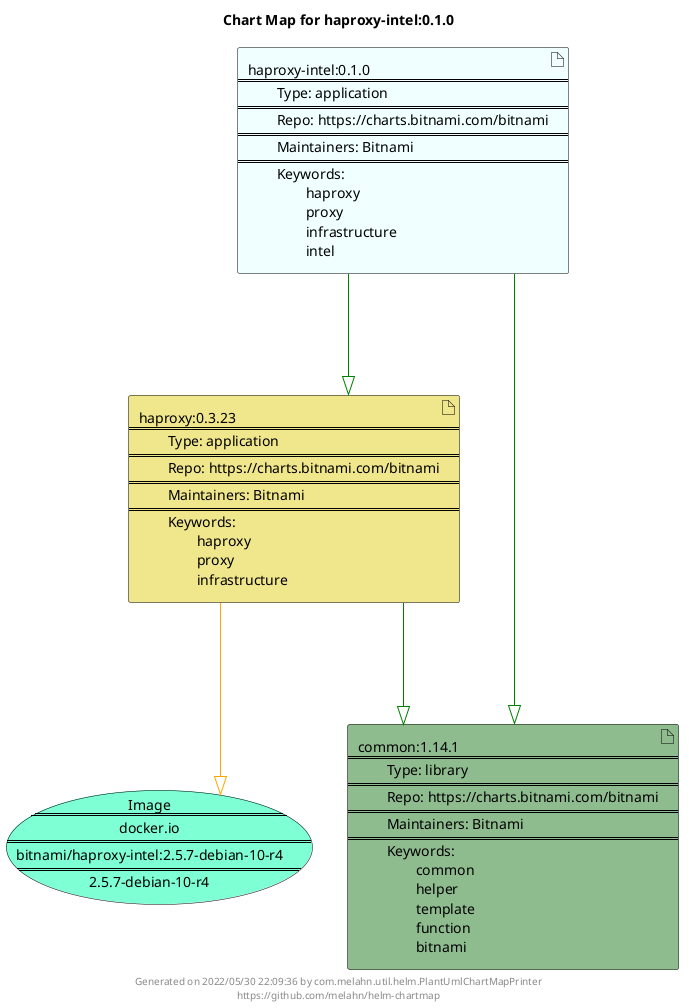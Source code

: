 @startuml
skinparam linetype ortho
skinparam backgroundColor white
skinparam usecaseBorderColor black
skinparam usecaseArrowColor LightSlateGray
skinparam artifactBorderColor black
skinparam artifactArrowColor LightSlateGray

title Chart Map for haproxy-intel:0.1.0

'There are 3 referenced Helm Charts
artifact "haproxy:0.3.23\n====\n\tType: application\n====\n\tRepo: https://charts.bitnami.com/bitnami\n====\n\tMaintainers: Bitnami\n====\n\tKeywords: \n\t\thaproxy\n\t\tproxy\n\t\tinfrastructure" as haproxy_0_3_23 #Khaki
artifact "haproxy-intel:0.1.0\n====\n\tType: application\n====\n\tRepo: https://charts.bitnami.com/bitnami\n====\n\tMaintainers: Bitnami\n====\n\tKeywords: \n\t\thaproxy\n\t\tproxy\n\t\tinfrastructure\n\t\tintel" as haproxy_intel_0_1_0 #Azure
artifact "common:1.14.1\n====\n\tType: library\n====\n\tRepo: https://charts.bitnami.com/bitnami\n====\n\tMaintainers: Bitnami\n====\n\tKeywords: \n\t\tcommon\n\t\thelper\n\t\ttemplate\n\t\tfunction\n\t\tbitnami" as common_1_14_1 #DarkSeaGreen

'There is one referenced Docker Image
usecase "Image\n====\ndocker.io\n====\nbitnami/haproxy-intel:2.5.7-debian-10-r4\n====\n2.5.7-debian-10-r4" as docker_io_bitnami_haproxy_intel_2_5_7_debian_10_r4 #Aquamarine

'Chart Dependencies
haproxy_intel_0_1_0--[#green]-|>common_1_14_1
haproxy_intel_0_1_0--[#green]-|>haproxy_0_3_23
haproxy_0_3_23--[#green]-|>common_1_14_1
haproxy_0_3_23--[#orange]-|>docker_io_bitnami_haproxy_intel_2_5_7_debian_10_r4

center footer Generated on 2022/05/30 22:09:36 by com.melahn.util.helm.PlantUmlChartMapPrinter\nhttps://github.com/melahn/helm-chartmap
@enduml
